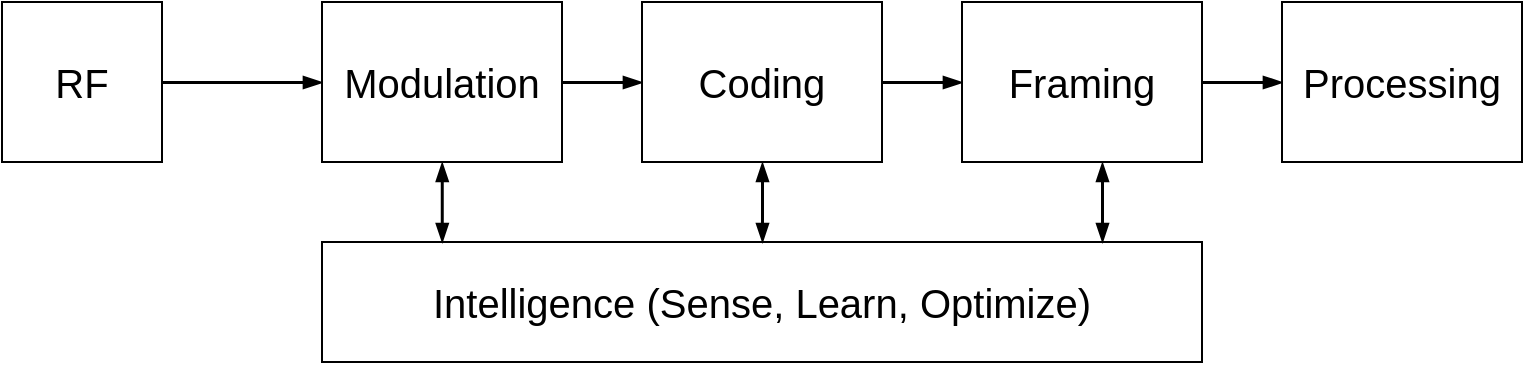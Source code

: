 <mxfile version="24.8.4">
  <diagram name="Trang-1" id="nWVhs0DszSscZj35r--G">
    <mxGraphModel dx="508" dy="284" grid="1" gridSize="10" guides="1" tooltips="1" connect="1" arrows="1" fold="1" page="1" pageScale="1" pageWidth="827" pageHeight="1169" math="0" shadow="0">
      <root>
        <mxCell id="0" />
        <mxCell id="1" parent="0" />
        <mxCell id="gH9khlMCjb5PCVzz_qg0-7" style="edgeStyle=orthogonalEdgeStyle;rounded=0;orthogonalLoop=1;jettySize=auto;html=1;entryX=0;entryY=0.5;entryDx=0;entryDy=0;strokeWidth=1.5;endArrow=blockThin;endFill=1;" edge="1" parent="1" source="gH9khlMCjb5PCVzz_qg0-1" target="gH9khlMCjb5PCVzz_qg0-2">
          <mxGeometry relative="1" as="geometry" />
        </mxCell>
        <mxCell id="gH9khlMCjb5PCVzz_qg0-1" value="&lt;font style=&quot;font-size: 20px;&quot;&gt;RF&lt;/font&gt;" style="rounded=0;whiteSpace=wrap;html=1;" vertex="1" parent="1">
          <mxGeometry x="200" y="200" width="80" height="80" as="geometry" />
        </mxCell>
        <mxCell id="gH9khlMCjb5PCVzz_qg0-8" style="edgeStyle=orthogonalEdgeStyle;shape=connector;rounded=0;orthogonalLoop=1;jettySize=auto;html=1;strokeColor=default;strokeWidth=1.5;align=center;verticalAlign=middle;fontFamily=Helvetica;fontSize=11;fontColor=default;labelBackgroundColor=default;endArrow=blockThin;endFill=1;" edge="1" parent="1" source="gH9khlMCjb5PCVzz_qg0-2" target="gH9khlMCjb5PCVzz_qg0-3">
          <mxGeometry relative="1" as="geometry" />
        </mxCell>
        <mxCell id="gH9khlMCjb5PCVzz_qg0-2" value="&lt;font style=&quot;font-size: 20px;&quot;&gt;Modulation&lt;/font&gt;" style="rounded=0;whiteSpace=wrap;html=1;" vertex="1" parent="1">
          <mxGeometry x="360" y="200" width="120" height="80" as="geometry" />
        </mxCell>
        <mxCell id="gH9khlMCjb5PCVzz_qg0-9" style="edgeStyle=orthogonalEdgeStyle;shape=connector;rounded=0;orthogonalLoop=1;jettySize=auto;html=1;entryX=0;entryY=0.5;entryDx=0;entryDy=0;strokeColor=default;strokeWidth=1.5;align=center;verticalAlign=middle;fontFamily=Helvetica;fontSize=11;fontColor=default;labelBackgroundColor=default;endArrow=blockThin;endFill=1;" edge="1" parent="1" source="gH9khlMCjb5PCVzz_qg0-3" target="gH9khlMCjb5PCVzz_qg0-4">
          <mxGeometry relative="1" as="geometry" />
        </mxCell>
        <mxCell id="gH9khlMCjb5PCVzz_qg0-3" value="&lt;font style=&quot;font-size: 20px;&quot;&gt;Coding&lt;/font&gt;" style="rounded=0;whiteSpace=wrap;html=1;" vertex="1" parent="1">
          <mxGeometry x="520" y="200" width="120" height="80" as="geometry" />
        </mxCell>
        <mxCell id="gH9khlMCjb5PCVzz_qg0-10" style="edgeStyle=orthogonalEdgeStyle;shape=connector;rounded=0;orthogonalLoop=1;jettySize=auto;html=1;entryX=0;entryY=0.5;entryDx=0;entryDy=0;strokeColor=default;strokeWidth=1.5;align=center;verticalAlign=middle;fontFamily=Helvetica;fontSize=11;fontColor=default;labelBackgroundColor=default;endArrow=blockThin;endFill=1;" edge="1" parent="1" source="gH9khlMCjb5PCVzz_qg0-4" target="gH9khlMCjb5PCVzz_qg0-5">
          <mxGeometry relative="1" as="geometry" />
        </mxCell>
        <mxCell id="gH9khlMCjb5PCVzz_qg0-4" value="&lt;font style=&quot;font-size: 20px;&quot;&gt;Framing&lt;/font&gt;" style="rounded=0;whiteSpace=wrap;html=1;" vertex="1" parent="1">
          <mxGeometry x="680" y="200" width="120" height="80" as="geometry" />
        </mxCell>
        <mxCell id="gH9khlMCjb5PCVzz_qg0-5" value="&lt;font style=&quot;font-size: 20px;&quot;&gt;Processing&lt;/font&gt;" style="rounded=0;whiteSpace=wrap;html=1;" vertex="1" parent="1">
          <mxGeometry x="840" y="200" width="120" height="80" as="geometry" />
        </mxCell>
        <mxCell id="gH9khlMCjb5PCVzz_qg0-11" value="&lt;font style=&quot;font-size: 20px;&quot;&gt;Intelligence (Sense, Learn, Optimize)&lt;/font&gt;" style="rounded=0;whiteSpace=wrap;html=1;" vertex="1" parent="1">
          <mxGeometry x="360" y="320" width="440" height="60" as="geometry" />
        </mxCell>
        <mxCell id="gH9khlMCjb5PCVzz_qg0-16" value="" style="endArrow=blockThin;startArrow=blockThin;html=1;rounded=0;strokeColor=default;strokeWidth=1.5;align=center;verticalAlign=middle;fontFamily=Helvetica;fontSize=11;fontColor=default;labelBackgroundColor=default;edgeStyle=orthogonalEdgeStyle;entryX=0.5;entryY=1;entryDx=0;entryDy=0;exitX=0.5;exitY=0;exitDx=0;exitDy=0;endFill=1;startFill=1;" edge="1" parent="1" source="gH9khlMCjb5PCVzz_qg0-11" target="gH9khlMCjb5PCVzz_qg0-3">
          <mxGeometry width="50" height="50" relative="1" as="geometry">
            <mxPoint x="550" y="350" as="sourcePoint" />
            <mxPoint x="600" y="300" as="targetPoint" />
          </mxGeometry>
        </mxCell>
        <mxCell id="gH9khlMCjb5PCVzz_qg0-19" value="" style="endArrow=blockThin;startArrow=blockThin;html=1;rounded=0;strokeColor=default;strokeWidth=1.5;align=center;verticalAlign=middle;fontFamily=Helvetica;fontSize=11;fontColor=default;labelBackgroundColor=default;edgeStyle=orthogonalEdgeStyle;entryX=0.5;entryY=1;entryDx=0;entryDy=0;exitX=0.5;exitY=0;exitDx=0;exitDy=0;endFill=1;startFill=1;" edge="1" parent="1">
          <mxGeometry width="50" height="50" relative="1" as="geometry">
            <mxPoint x="750" y="320" as="sourcePoint" />
            <mxPoint x="750" y="280" as="targetPoint" />
          </mxGeometry>
        </mxCell>
        <mxCell id="gH9khlMCjb5PCVzz_qg0-20" value="" style="endArrow=blockThin;startArrow=blockThin;html=1;rounded=0;strokeColor=default;strokeWidth=1.5;align=center;verticalAlign=middle;fontFamily=Helvetica;fontSize=11;fontColor=default;labelBackgroundColor=default;edgeStyle=orthogonalEdgeStyle;entryX=0.5;entryY=1;entryDx=0;entryDy=0;exitX=0.5;exitY=0;exitDx=0;exitDy=0;endFill=1;startFill=1;" edge="1" parent="1">
          <mxGeometry width="50" height="50" relative="1" as="geometry">
            <mxPoint x="419.88" y="320" as="sourcePoint" />
            <mxPoint x="419.88" y="280" as="targetPoint" />
          </mxGeometry>
        </mxCell>
      </root>
    </mxGraphModel>
  </diagram>
</mxfile>
